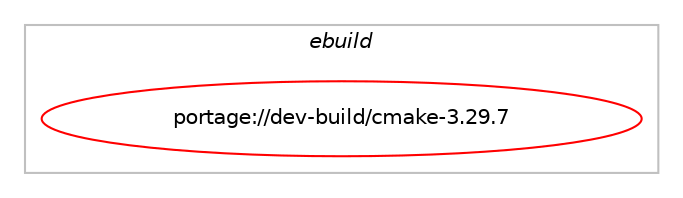 digraph prolog {

# *************
# Graph options
# *************

newrank=true;
concentrate=true;
compound=true;
graph [rankdir=LR,fontname=Helvetica,fontsize=10,ranksep=1.5];#, ranksep=2.5, nodesep=0.2];
edge  [arrowhead=vee];
node  [fontname=Helvetica,fontsize=10];

# **********
# The ebuild
# **********

subgraph cluster_leftcol {
color=gray;
label=<<i>ebuild</i>>;
id [label="portage://dev-build/cmake-3.29.7", color=red, width=4, href="../dev-build/cmake-3.29.7.svg"];
}

# ****************
# The dependencies
# ****************

subgraph cluster_midcol {
color=gray;
label=<<i>dependencies</i>>;
subgraph cluster_compile {
fillcolor="#eeeeee";
style=filled;
label=<<i>compile</i>>;
# *** BEGIN UNKNOWN DEPENDENCY TYPE (TODO) ***
# id -> equal(use_conditional_group(positive,dap,portage://dev-build/cmake-3.29.7,[package_dependency(portage://dev-build/cmake-3.29.7,install,no,dev-cpp,cppdap,none,[,,],[],[])]))
# *** END UNKNOWN DEPENDENCY TYPE (TODO) ***

# *** BEGIN UNKNOWN DEPENDENCY TYPE (TODO) ***
# id -> equal(use_conditional_group(positive,gui,portage://dev-build/cmake-3.29.7,[use_conditional_group(negative,qt6,portage://dev-build/cmake-3.29.7,[package_dependency(portage://dev-build/cmake-3.29.7,install,no,dev-qt,qtcore,none,[,,],[slot(5)],[]),package_dependency(portage://dev-build/cmake-3.29.7,install,no,dev-qt,qtgui,none,[,,],[slot(5)],[]),package_dependency(portage://dev-build/cmake-3.29.7,install,no,dev-qt,qtwidgets,none,[,,],[slot(5)],[])]),use_conditional_group(positive,qt6,portage://dev-build/cmake-3.29.7,[package_dependency(portage://dev-build/cmake-3.29.7,install,no,dev-qt,qtbase,none,[,,],[slot(6)],[use(enable(gui),none),use(enable(widgets),none)])])]))
# *** END UNKNOWN DEPENDENCY TYPE (TODO) ***

# *** BEGIN UNKNOWN DEPENDENCY TYPE (TODO) ***
# id -> equal(use_conditional_group(positive,ncurses,portage://dev-build/cmake-3.29.7,[package_dependency(portage://dev-build/cmake-3.29.7,install,no,sys-libs,ncurses,none,[,,],any_same_slot,[])]))
# *** END UNKNOWN DEPENDENCY TYPE (TODO) ***

# *** BEGIN UNKNOWN DEPENDENCY TYPE (TODO) ***
# id -> equal(package_dependency(portage://dev-build/cmake-3.29.7,install,no,app-arch,libarchive,greaterequal,[3.3.3,,,3.3.3],any_same_slot,[]))
# *** END UNKNOWN DEPENDENCY TYPE (TODO) ***

# *** BEGIN UNKNOWN DEPENDENCY TYPE (TODO) ***
# id -> equal(package_dependency(portage://dev-build/cmake-3.29.7,install,no,app-crypt,rhash,none,[,,],[slot(0),equal],[]))
# *** END UNKNOWN DEPENDENCY TYPE (TODO) ***

# *** BEGIN UNKNOWN DEPENDENCY TYPE (TODO) ***
# id -> equal(package_dependency(portage://dev-build/cmake-3.29.7,install,no,dev-libs,expat,greaterequal,[2.0.1,,,2.0.1],[],[]))
# *** END UNKNOWN DEPENDENCY TYPE (TODO) ***

# *** BEGIN UNKNOWN DEPENDENCY TYPE (TODO) ***
# id -> equal(package_dependency(portage://dev-build/cmake-3.29.7,install,no,dev-libs,jsoncpp,greaterequal,[1.9.2,,-r2,1.9.2-r2],[slot(0),equal],[]))
# *** END UNKNOWN DEPENDENCY TYPE (TODO) ***

# *** BEGIN UNKNOWN DEPENDENCY TYPE (TODO) ***
# id -> equal(package_dependency(portage://dev-build/cmake-3.29.7,install,no,dev-libs,libuv,greaterequal,[1.10.0,,,1.10.0],any_same_slot,[]))
# *** END UNKNOWN DEPENDENCY TYPE (TODO) ***

# *** BEGIN UNKNOWN DEPENDENCY TYPE (TODO) ***
# id -> equal(package_dependency(portage://dev-build/cmake-3.29.7,install,no,net-misc,curl,greaterequal,[7.21.5,,,7.21.5],[],[use(enable(ssl),none)]))
# *** END UNKNOWN DEPENDENCY TYPE (TODO) ***

# *** BEGIN UNKNOWN DEPENDENCY TYPE (TODO) ***
# id -> equal(package_dependency(portage://dev-build/cmake-3.29.7,install,no,sys-libs,zlib,none,[,,],[],[]))
# *** END UNKNOWN DEPENDENCY TYPE (TODO) ***

# *** BEGIN UNKNOWN DEPENDENCY TYPE (TODO) ***
# id -> equal(package_dependency(portage://dev-build/cmake-3.29.7,install,no,virtual,pkgconfig,none,[,,],[],[]))
# *** END UNKNOWN DEPENDENCY TYPE (TODO) ***

}
subgraph cluster_compileandrun {
fillcolor="#eeeeee";
style=filled;
label=<<i>compile and run</i>>;
}
subgraph cluster_run {
fillcolor="#eeeeee";
style=filled;
label=<<i>run</i>>;
# *** BEGIN UNKNOWN DEPENDENCY TYPE (TODO) ***
# id -> equal(use_conditional_group(positive,dap,portage://dev-build/cmake-3.29.7,[package_dependency(portage://dev-build/cmake-3.29.7,run,no,dev-cpp,cppdap,none,[,,],[],[])]))
# *** END UNKNOWN DEPENDENCY TYPE (TODO) ***

# *** BEGIN UNKNOWN DEPENDENCY TYPE (TODO) ***
# id -> equal(use_conditional_group(positive,gui,portage://dev-build/cmake-3.29.7,[use_conditional_group(negative,qt6,portage://dev-build/cmake-3.29.7,[package_dependency(portage://dev-build/cmake-3.29.7,run,no,dev-qt,qtcore,none,[,,],[slot(5)],[]),package_dependency(portage://dev-build/cmake-3.29.7,run,no,dev-qt,qtgui,none,[,,],[slot(5)],[]),package_dependency(portage://dev-build/cmake-3.29.7,run,no,dev-qt,qtwidgets,none,[,,],[slot(5)],[])]),use_conditional_group(positive,qt6,portage://dev-build/cmake-3.29.7,[package_dependency(portage://dev-build/cmake-3.29.7,run,no,dev-qt,qtbase,none,[,,],[slot(6)],[use(enable(gui),none),use(enable(widgets),none)])])]))
# *** END UNKNOWN DEPENDENCY TYPE (TODO) ***

# *** BEGIN UNKNOWN DEPENDENCY TYPE (TODO) ***
# id -> equal(use_conditional_group(positive,ncurses,portage://dev-build/cmake-3.29.7,[package_dependency(portage://dev-build/cmake-3.29.7,run,no,sys-libs,ncurses,none,[,,],any_same_slot,[])]))
# *** END UNKNOWN DEPENDENCY TYPE (TODO) ***

# *** BEGIN UNKNOWN DEPENDENCY TYPE (TODO) ***
# id -> equal(package_dependency(portage://dev-build/cmake-3.29.7,run,no,app-arch,libarchive,greaterequal,[3.3.3,,,3.3.3],any_same_slot,[]))
# *** END UNKNOWN DEPENDENCY TYPE (TODO) ***

# *** BEGIN UNKNOWN DEPENDENCY TYPE (TODO) ***
# id -> equal(package_dependency(portage://dev-build/cmake-3.29.7,run,no,app-crypt,rhash,none,[,,],[slot(0),equal],[]))
# *** END UNKNOWN DEPENDENCY TYPE (TODO) ***

# *** BEGIN UNKNOWN DEPENDENCY TYPE (TODO) ***
# id -> equal(package_dependency(portage://dev-build/cmake-3.29.7,run,no,dev-libs,expat,greaterequal,[2.0.1,,,2.0.1],[],[]))
# *** END UNKNOWN DEPENDENCY TYPE (TODO) ***

# *** BEGIN UNKNOWN DEPENDENCY TYPE (TODO) ***
# id -> equal(package_dependency(portage://dev-build/cmake-3.29.7,run,no,dev-libs,jsoncpp,greaterequal,[1.9.2,,-r2,1.9.2-r2],[slot(0),equal],[]))
# *** END UNKNOWN DEPENDENCY TYPE (TODO) ***

# *** BEGIN UNKNOWN DEPENDENCY TYPE (TODO) ***
# id -> equal(package_dependency(portage://dev-build/cmake-3.29.7,run,no,dev-libs,libuv,greaterequal,[1.10.0,,,1.10.0],any_same_slot,[]))
# *** END UNKNOWN DEPENDENCY TYPE (TODO) ***

# *** BEGIN UNKNOWN DEPENDENCY TYPE (TODO) ***
# id -> equal(package_dependency(portage://dev-build/cmake-3.29.7,run,no,net-misc,curl,greaterequal,[7.21.5,,,7.21.5],[],[use(enable(ssl),none)]))
# *** END UNKNOWN DEPENDENCY TYPE (TODO) ***

# *** BEGIN UNKNOWN DEPENDENCY TYPE (TODO) ***
# id -> equal(package_dependency(portage://dev-build/cmake-3.29.7,run,no,sys-libs,zlib,none,[,,],[],[]))
# *** END UNKNOWN DEPENDENCY TYPE (TODO) ***

# *** BEGIN UNKNOWN DEPENDENCY TYPE (TODO) ***
# id -> equal(package_dependency(portage://dev-build/cmake-3.29.7,run,no,virtual,pkgconfig,none,[,,],[],[]))
# *** END UNKNOWN DEPENDENCY TYPE (TODO) ***

}
}

# **************
# The candidates
# **************

subgraph cluster_choices {
rank=same;
color=gray;
label=<<i>candidates</i>>;

}

}
